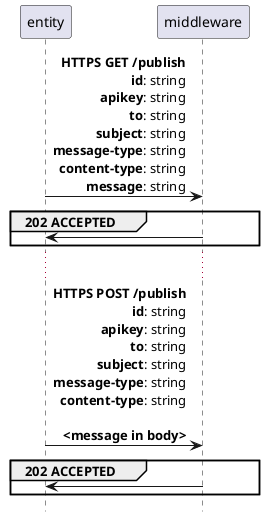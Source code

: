 @startuml
hide footbox

entity -> middleware: **HTTPS GET /publish**\r**id**: string\r**apikey**: string\r**to**: string\r**subject**: string\r**message-type**: string\r**content-type**: string\r**message**: string
group 202 ACCEPTED
middleware -> entity:
end

...

entity -> middleware: **HTTPS POST /publish**\r**id**: string\r**apikey**: string\r**to**: string\r**subject**: string\r**message-type**: string\r**content-type**: string\r\r**<message in body>**
group 202 ACCEPTED
middleware -> entity:
end

@enduml
